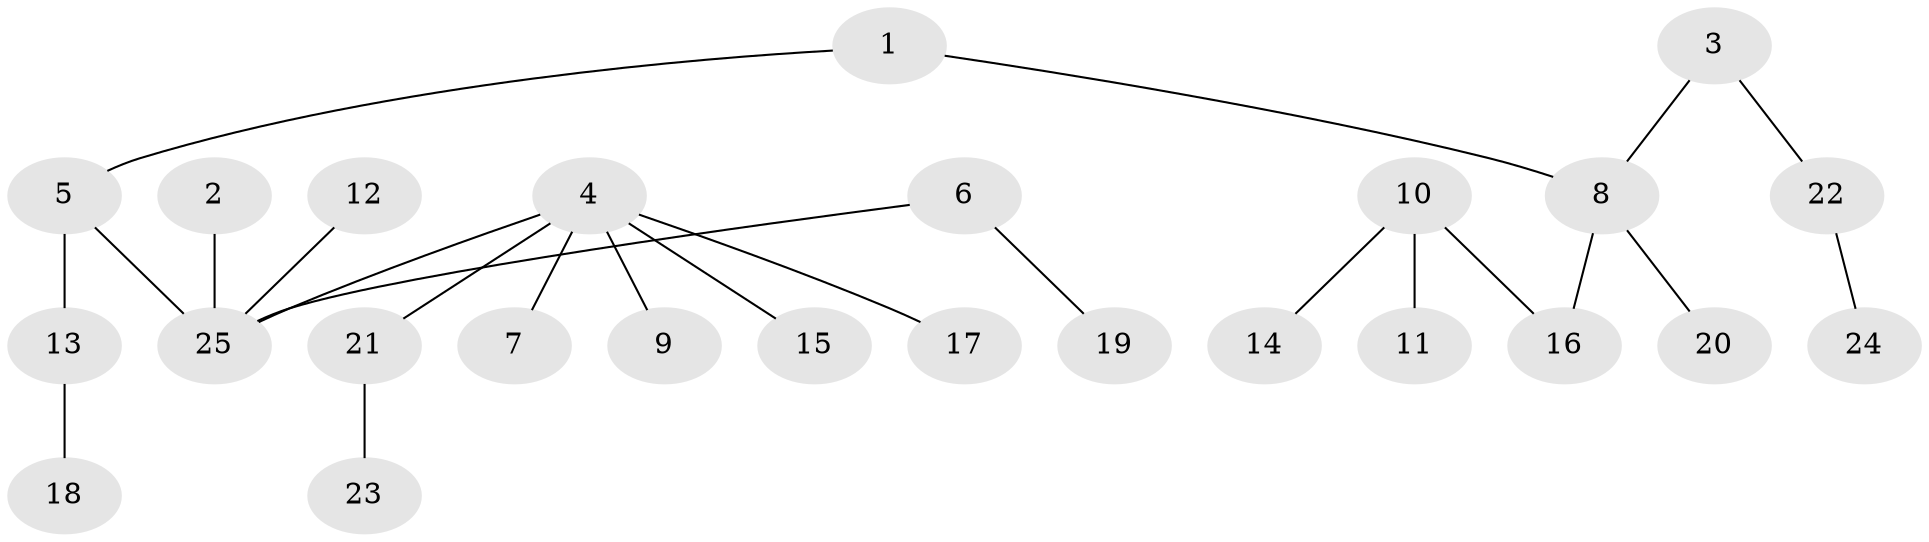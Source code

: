 // original degree distribution, {7: 0.04, 4: 0.08, 2: 0.26, 1: 0.54, 6: 0.02, 3: 0.06}
// Generated by graph-tools (version 1.1) at 2025/02/03/09/25 03:02:19]
// undirected, 25 vertices, 24 edges
graph export_dot {
graph [start="1"]
  node [color=gray90,style=filled];
  1;
  2;
  3;
  4;
  5;
  6;
  7;
  8;
  9;
  10;
  11;
  12;
  13;
  14;
  15;
  16;
  17;
  18;
  19;
  20;
  21;
  22;
  23;
  24;
  25;
  1 -- 5 [weight=1.0];
  1 -- 8 [weight=1.0];
  2 -- 25 [weight=1.0];
  3 -- 8 [weight=1.0];
  3 -- 22 [weight=1.0];
  4 -- 7 [weight=1.0];
  4 -- 9 [weight=1.0];
  4 -- 15 [weight=1.0];
  4 -- 17 [weight=1.0];
  4 -- 21 [weight=1.0];
  4 -- 25 [weight=1.0];
  5 -- 13 [weight=1.0];
  5 -- 25 [weight=1.0];
  6 -- 19 [weight=1.0];
  6 -- 25 [weight=1.0];
  8 -- 16 [weight=1.0];
  8 -- 20 [weight=1.0];
  10 -- 11 [weight=1.0];
  10 -- 14 [weight=1.0];
  10 -- 16 [weight=1.0];
  12 -- 25 [weight=1.0];
  13 -- 18 [weight=1.0];
  21 -- 23 [weight=1.0];
  22 -- 24 [weight=1.0];
}
